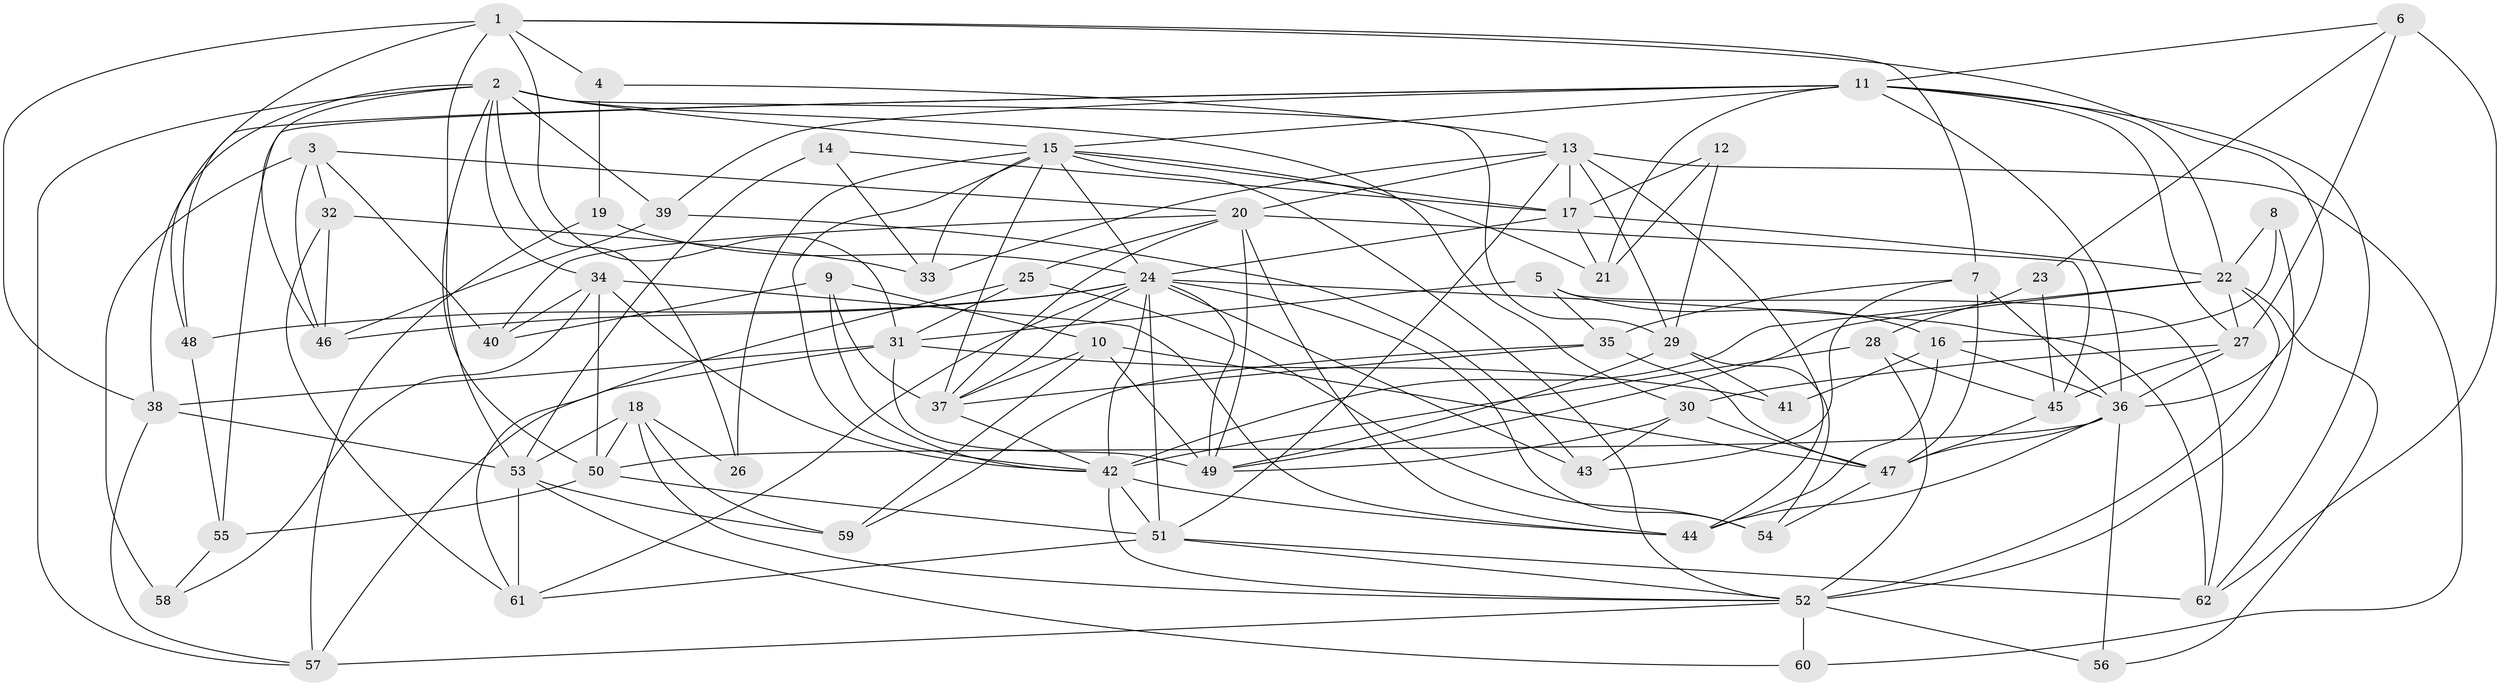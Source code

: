 // original degree distribution, {2: 0.16666666666666666, 6: 0.07936507936507936, 3: 0.23015873015873015, 4: 0.3333333333333333, 7: 0.03968253968253968, 5: 0.1111111111111111, 9: 0.015873015873015872, 8: 0.023809523809523808}
// Generated by graph-tools (version 1.1) at 2025/02/03/09/25 03:02:12]
// undirected, 62 vertices, 170 edges
graph export_dot {
graph [start="1"]
  node [color=gray90,style=filled];
  1;
  2;
  3;
  4;
  5;
  6;
  7;
  8;
  9;
  10;
  11;
  12;
  13;
  14;
  15;
  16;
  17;
  18;
  19;
  20;
  21;
  22;
  23;
  24;
  25;
  26;
  27;
  28;
  29;
  30;
  31;
  32;
  33;
  34;
  35;
  36;
  37;
  38;
  39;
  40;
  41;
  42;
  43;
  44;
  45;
  46;
  47;
  48;
  49;
  50;
  51;
  52;
  53;
  54;
  55;
  56;
  57;
  58;
  59;
  60;
  61;
  62;
  1 -- 4 [weight=1.0];
  1 -- 7 [weight=1.0];
  1 -- 31 [weight=1.0];
  1 -- 36 [weight=1.0];
  1 -- 38 [weight=1.0];
  1 -- 48 [weight=2.0];
  1 -- 53 [weight=1.0];
  2 -- 15 [weight=1.0];
  2 -- 26 [weight=1.0];
  2 -- 29 [weight=1.0];
  2 -- 30 [weight=1.0];
  2 -- 34 [weight=1.0];
  2 -- 38 [weight=2.0];
  2 -- 39 [weight=1.0];
  2 -- 46 [weight=1.0];
  2 -- 50 [weight=1.0];
  2 -- 57 [weight=1.0];
  3 -- 20 [weight=1.0];
  3 -- 32 [weight=1.0];
  3 -- 40 [weight=1.0];
  3 -- 46 [weight=1.0];
  3 -- 58 [weight=2.0];
  4 -- 13 [weight=1.0];
  4 -- 19 [weight=1.0];
  5 -- 16 [weight=1.0];
  5 -- 31 [weight=1.0];
  5 -- 35 [weight=1.0];
  5 -- 62 [weight=1.0];
  6 -- 11 [weight=1.0];
  6 -- 23 [weight=1.0];
  6 -- 27 [weight=2.0];
  6 -- 62 [weight=1.0];
  7 -- 35 [weight=1.0];
  7 -- 36 [weight=1.0];
  7 -- 43 [weight=1.0];
  7 -- 47 [weight=2.0];
  8 -- 16 [weight=1.0];
  8 -- 22 [weight=1.0];
  8 -- 52 [weight=1.0];
  9 -- 10 [weight=1.0];
  9 -- 37 [weight=1.0];
  9 -- 40 [weight=1.0];
  9 -- 42 [weight=1.0];
  10 -- 37 [weight=1.0];
  10 -- 47 [weight=1.0];
  10 -- 49 [weight=1.0];
  10 -- 59 [weight=1.0];
  11 -- 15 [weight=1.0];
  11 -- 21 [weight=1.0];
  11 -- 22 [weight=1.0];
  11 -- 27 [weight=1.0];
  11 -- 36 [weight=1.0];
  11 -- 39 [weight=1.0];
  11 -- 48 [weight=1.0];
  11 -- 55 [weight=1.0];
  11 -- 62 [weight=1.0];
  12 -- 17 [weight=1.0];
  12 -- 21 [weight=1.0];
  12 -- 29 [weight=1.0];
  13 -- 17 [weight=1.0];
  13 -- 20 [weight=1.0];
  13 -- 29 [weight=2.0];
  13 -- 33 [weight=1.0];
  13 -- 44 [weight=1.0];
  13 -- 51 [weight=1.0];
  13 -- 60 [weight=1.0];
  14 -- 17 [weight=1.0];
  14 -- 33 [weight=1.0];
  14 -- 53 [weight=2.0];
  15 -- 17 [weight=1.0];
  15 -- 21 [weight=1.0];
  15 -- 24 [weight=1.0];
  15 -- 26 [weight=1.0];
  15 -- 33 [weight=1.0];
  15 -- 37 [weight=1.0];
  15 -- 42 [weight=1.0];
  15 -- 52 [weight=1.0];
  16 -- 36 [weight=1.0];
  16 -- 41 [weight=1.0];
  16 -- 44 [weight=1.0];
  17 -- 21 [weight=1.0];
  17 -- 22 [weight=1.0];
  17 -- 24 [weight=1.0];
  18 -- 26 [weight=1.0];
  18 -- 50 [weight=1.0];
  18 -- 52 [weight=1.0];
  18 -- 53 [weight=1.0];
  18 -- 59 [weight=1.0];
  19 -- 24 [weight=1.0];
  19 -- 57 [weight=1.0];
  20 -- 25 [weight=1.0];
  20 -- 37 [weight=1.0];
  20 -- 40 [weight=1.0];
  20 -- 44 [weight=1.0];
  20 -- 45 [weight=1.0];
  20 -- 49 [weight=1.0];
  22 -- 27 [weight=1.0];
  22 -- 42 [weight=1.0];
  22 -- 49 [weight=1.0];
  22 -- 52 [weight=1.0];
  22 -- 56 [weight=1.0];
  23 -- 28 [weight=1.0];
  23 -- 45 [weight=1.0];
  24 -- 37 [weight=1.0];
  24 -- 42 [weight=1.0];
  24 -- 43 [weight=1.0];
  24 -- 46 [weight=1.0];
  24 -- 48 [weight=1.0];
  24 -- 49 [weight=1.0];
  24 -- 51 [weight=1.0];
  24 -- 54 [weight=1.0];
  24 -- 61 [weight=1.0];
  24 -- 62 [weight=1.0];
  25 -- 31 [weight=1.0];
  25 -- 54 [weight=1.0];
  25 -- 61 [weight=1.0];
  27 -- 30 [weight=1.0];
  27 -- 36 [weight=1.0];
  27 -- 45 [weight=1.0];
  28 -- 42 [weight=1.0];
  28 -- 45 [weight=1.0];
  28 -- 52 [weight=2.0];
  29 -- 41 [weight=2.0];
  29 -- 49 [weight=2.0];
  29 -- 54 [weight=1.0];
  30 -- 43 [weight=1.0];
  30 -- 47 [weight=1.0];
  30 -- 49 [weight=1.0];
  31 -- 38 [weight=1.0];
  31 -- 41 [weight=1.0];
  31 -- 49 [weight=1.0];
  31 -- 57 [weight=1.0];
  32 -- 33 [weight=1.0];
  32 -- 46 [weight=1.0];
  32 -- 61 [weight=1.0];
  34 -- 40 [weight=1.0];
  34 -- 42 [weight=1.0];
  34 -- 44 [weight=1.0];
  34 -- 50 [weight=1.0];
  34 -- 58 [weight=1.0];
  35 -- 37 [weight=1.0];
  35 -- 47 [weight=1.0];
  35 -- 59 [weight=1.0];
  36 -- 44 [weight=1.0];
  36 -- 47 [weight=1.0];
  36 -- 50 [weight=1.0];
  36 -- 56 [weight=2.0];
  37 -- 42 [weight=1.0];
  38 -- 53 [weight=1.0];
  38 -- 57 [weight=1.0];
  39 -- 43 [weight=1.0];
  39 -- 46 [weight=1.0];
  42 -- 44 [weight=1.0];
  42 -- 51 [weight=1.0];
  42 -- 52 [weight=1.0];
  45 -- 47 [weight=1.0];
  47 -- 54 [weight=1.0];
  48 -- 55 [weight=1.0];
  50 -- 51 [weight=1.0];
  50 -- 55 [weight=1.0];
  51 -- 52 [weight=1.0];
  51 -- 61 [weight=1.0];
  51 -- 62 [weight=1.0];
  52 -- 56 [weight=1.0];
  52 -- 57 [weight=1.0];
  52 -- 60 [weight=2.0];
  53 -- 59 [weight=1.0];
  53 -- 60 [weight=1.0];
  53 -- 61 [weight=1.0];
  55 -- 58 [weight=1.0];
}
